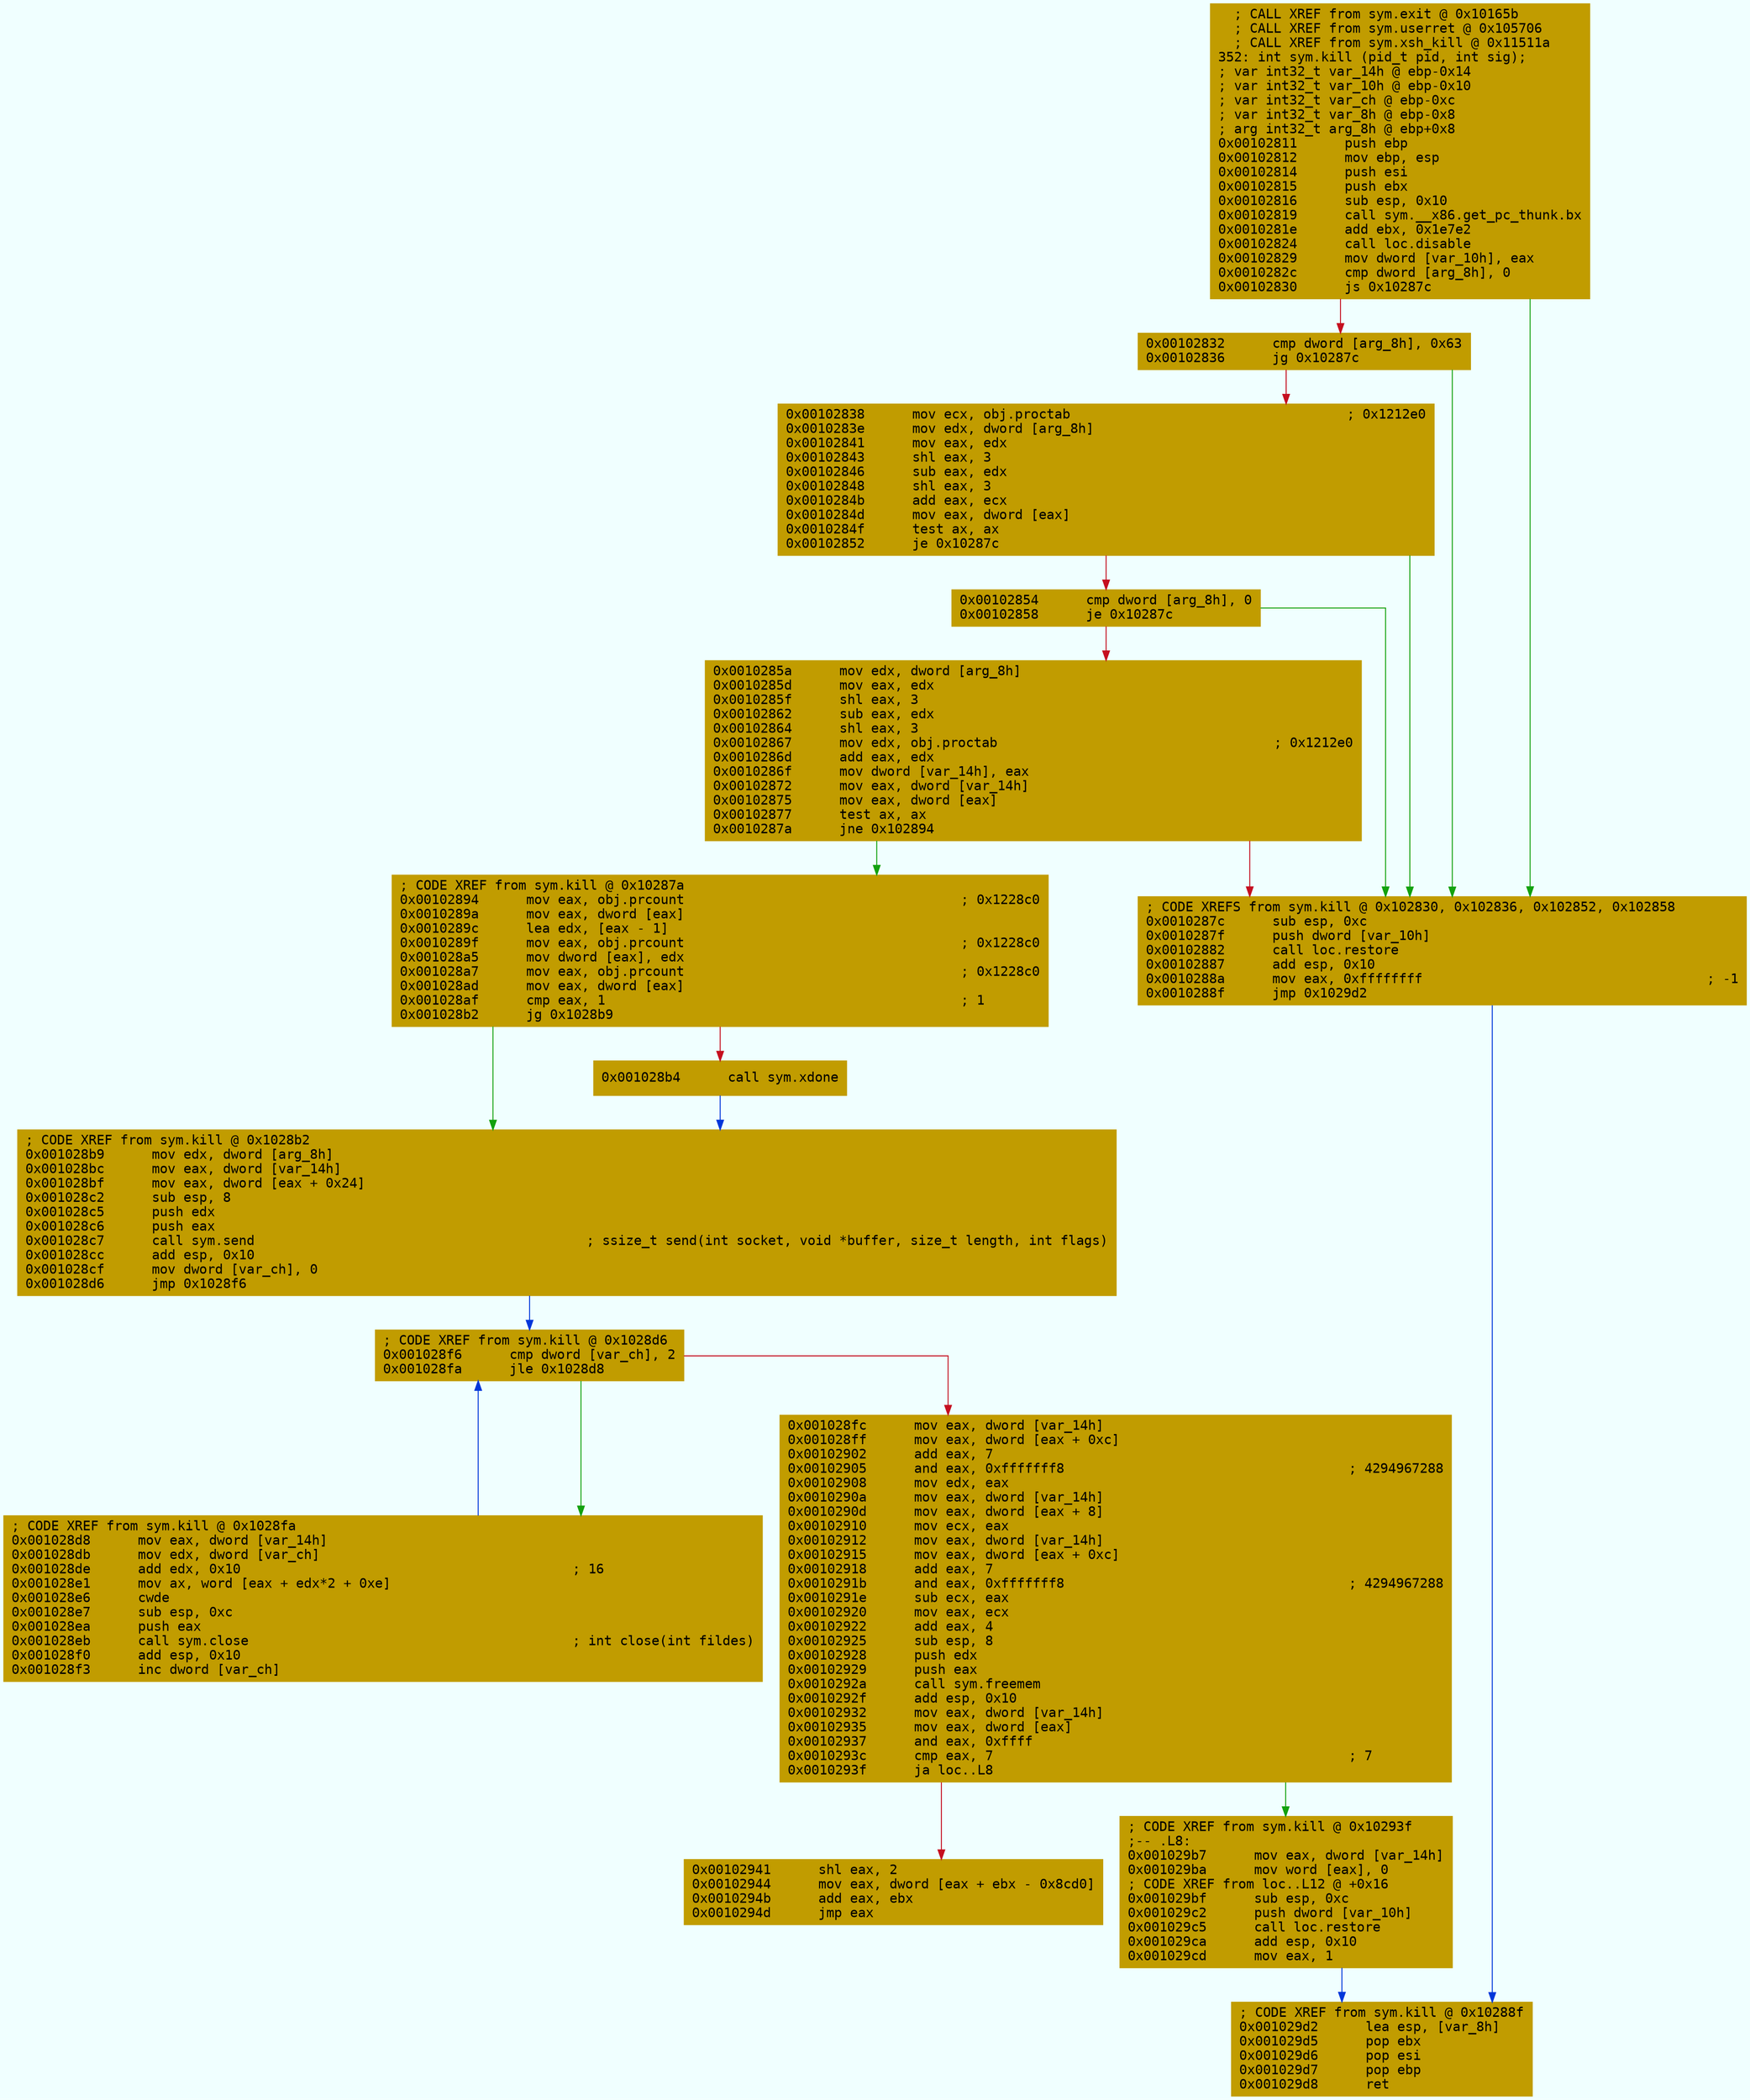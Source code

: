 digraph code {
	graph [bgcolor=azure fontsize=8 fontname="Courier" splines="ortho"];
	node [fillcolor=gray style=filled shape=box];
	edge [arrowhead="normal"];
	"0x00102811" [URL="sym.kill/0x00102811", fillcolor="#c19c00",color="#c19c00", fontname="Courier",label="  ; CALL XREF from sym.exit @ 0x10165b\l  ; CALL XREF from sym.userret @ 0x105706\l  ; CALL XREF from sym.xsh_kill @ 0x11511a\l352: int sym.kill (pid_t pid, int sig);\l; var int32_t var_14h @ ebp-0x14\l; var int32_t var_10h @ ebp-0x10\l; var int32_t var_ch @ ebp-0xc\l; var int32_t var_8h @ ebp-0x8\l; arg int32_t arg_8h @ ebp+0x8\l0x00102811      push ebp\l0x00102812      mov ebp, esp\l0x00102814      push esi\l0x00102815      push ebx\l0x00102816      sub esp, 0x10\l0x00102819      call sym.__x86.get_pc_thunk.bx\l0x0010281e      add ebx, 0x1e7e2\l0x00102824      call loc.disable\l0x00102829      mov dword [var_10h], eax\l0x0010282c      cmp dword [arg_8h], 0\l0x00102830      js 0x10287c\l"]
	"0x00102832" [URL="sym.kill/0x00102832", fillcolor="#c19c00",color="#c19c00", fontname="Courier",label="0x00102832      cmp dword [arg_8h], 0x63\l0x00102836      jg 0x10287c\l"]
	"0x00102838" [URL="sym.kill/0x00102838", fillcolor="#c19c00",color="#c19c00", fontname="Courier",label="0x00102838      mov ecx, obj.proctab                                   ; 0x1212e0\l0x0010283e      mov edx, dword [arg_8h]\l0x00102841      mov eax, edx\l0x00102843      shl eax, 3\l0x00102846      sub eax, edx\l0x00102848      shl eax, 3\l0x0010284b      add eax, ecx\l0x0010284d      mov eax, dword [eax]\l0x0010284f      test ax, ax\l0x00102852      je 0x10287c\l"]
	"0x00102854" [URL="sym.kill/0x00102854", fillcolor="#c19c00",color="#c19c00", fontname="Courier",label="0x00102854      cmp dword [arg_8h], 0\l0x00102858      je 0x10287c\l"]
	"0x0010285a" [URL="sym.kill/0x0010285a", fillcolor="#c19c00",color="#c19c00", fontname="Courier",label="0x0010285a      mov edx, dword [arg_8h]\l0x0010285d      mov eax, edx\l0x0010285f      shl eax, 3\l0x00102862      sub eax, edx\l0x00102864      shl eax, 3\l0x00102867      mov edx, obj.proctab                                   ; 0x1212e0\l0x0010286d      add eax, edx\l0x0010286f      mov dword [var_14h], eax\l0x00102872      mov eax, dword [var_14h]\l0x00102875      mov eax, dword [eax]\l0x00102877      test ax, ax\l0x0010287a      jne 0x102894\l"]
	"0x0010287c" [URL="sym.kill/0x0010287c", fillcolor="#c19c00",color="#c19c00", fontname="Courier",label="; CODE XREFS from sym.kill @ 0x102830, 0x102836, 0x102852, 0x102858\l0x0010287c      sub esp, 0xc\l0x0010287f      push dword [var_10h]\l0x00102882      call loc.restore\l0x00102887      add esp, 0x10\l0x0010288a      mov eax, 0xffffffff                                    ; -1\l0x0010288f      jmp 0x1029d2\l"]
	"0x00102894" [URL="sym.kill/0x00102894", fillcolor="#c19c00",color="#c19c00", fontname="Courier",label="; CODE XREF from sym.kill @ 0x10287a\l0x00102894      mov eax, obj.prcount                                   ; 0x1228c0\l0x0010289a      mov eax, dword [eax]\l0x0010289c      lea edx, [eax - 1]\l0x0010289f      mov eax, obj.prcount                                   ; 0x1228c0\l0x001028a5      mov dword [eax], edx\l0x001028a7      mov eax, obj.prcount                                   ; 0x1228c0\l0x001028ad      mov eax, dword [eax]\l0x001028af      cmp eax, 1                                             ; 1\l0x001028b2      jg 0x1028b9\l"]
	"0x001028b4" [URL="sym.kill/0x001028b4", fillcolor="#c19c00",color="#c19c00", fontname="Courier",label="0x001028b4      call sym.xdone\l"]
	"0x001028b9" [URL="sym.kill/0x001028b9", fillcolor="#c19c00",color="#c19c00", fontname="Courier",label="; CODE XREF from sym.kill @ 0x1028b2\l0x001028b9      mov edx, dword [arg_8h]\l0x001028bc      mov eax, dword [var_14h]\l0x001028bf      mov eax, dword [eax + 0x24]\l0x001028c2      sub esp, 8\l0x001028c5      push edx\l0x001028c6      push eax\l0x001028c7      call sym.send                                          ; ssize_t send(int socket, void *buffer, size_t length, int flags)\l0x001028cc      add esp, 0x10\l0x001028cf      mov dword [var_ch], 0\l0x001028d6      jmp 0x1028f6\l"]
	"0x001028d8" [URL="sym.kill/0x001028d8", fillcolor="#c19c00",color="#c19c00", fontname="Courier",label="; CODE XREF from sym.kill @ 0x1028fa\l0x001028d8      mov eax, dword [var_14h]\l0x001028db      mov edx, dword [var_ch]\l0x001028de      add edx, 0x10                                          ; 16\l0x001028e1      mov ax, word [eax + edx*2 + 0xe]\l0x001028e6      cwde\l0x001028e7      sub esp, 0xc\l0x001028ea      push eax\l0x001028eb      call sym.close                                         ; int close(int fildes)\l0x001028f0      add esp, 0x10\l0x001028f3      inc dword [var_ch]\l"]
	"0x001028f6" [URL="sym.kill/0x001028f6", fillcolor="#c19c00",color="#c19c00", fontname="Courier",label="; CODE XREF from sym.kill @ 0x1028d6\l0x001028f6      cmp dword [var_ch], 2\l0x001028fa      jle 0x1028d8\l"]
	"0x001028fc" [URL="sym.kill/0x001028fc", fillcolor="#c19c00",color="#c19c00", fontname="Courier",label="0x001028fc      mov eax, dword [var_14h]\l0x001028ff      mov eax, dword [eax + 0xc]\l0x00102902      add eax, 7\l0x00102905      and eax, 0xfffffff8                                    ; 4294967288\l0x00102908      mov edx, eax\l0x0010290a      mov eax, dword [var_14h]\l0x0010290d      mov eax, dword [eax + 8]\l0x00102910      mov ecx, eax\l0x00102912      mov eax, dword [var_14h]\l0x00102915      mov eax, dword [eax + 0xc]\l0x00102918      add eax, 7\l0x0010291b      and eax, 0xfffffff8                                    ; 4294967288\l0x0010291e      sub ecx, eax\l0x00102920      mov eax, ecx\l0x00102922      add eax, 4\l0x00102925      sub esp, 8\l0x00102928      push edx\l0x00102929      push eax\l0x0010292a      call sym.freemem\l0x0010292f      add esp, 0x10\l0x00102932      mov eax, dword [var_14h]\l0x00102935      mov eax, dword [eax]\l0x00102937      and eax, 0xffff\l0x0010293c      cmp eax, 7                                             ; 7\l0x0010293f      ja loc..L8\l"]
	"0x00102941" [URL="sym.kill/0x00102941", fillcolor="#c19c00",color="#c19c00", fontname="Courier",label="0x00102941      shl eax, 2\l0x00102944      mov eax, dword [eax + ebx - 0x8cd0]\l0x0010294b      add eax, ebx\l0x0010294d      jmp eax\l"]
	"0x001029b7" [URL="sym.kill/0x001029b7", fillcolor="#c19c00",color="#c19c00", fontname="Courier",label="; CODE XREF from sym.kill @ 0x10293f\l;-- .L8:\l0x001029b7      mov eax, dword [var_14h]\l0x001029ba      mov word [eax], 0\l; CODE XREF from loc..L12 @ +0x16\l0x001029bf      sub esp, 0xc\l0x001029c2      push dword [var_10h]\l0x001029c5      call loc.restore\l0x001029ca      add esp, 0x10\l0x001029cd      mov eax, 1\l"]
	"0x001029d2" [URL="sym.kill/0x001029d2", fillcolor="#c19c00",color="#c19c00", fontname="Courier",label="; CODE XREF from sym.kill @ 0x10288f\l0x001029d2      lea esp, [var_8h]\l0x001029d5      pop ebx\l0x001029d6      pop esi\l0x001029d7      pop ebp\l0x001029d8      ret\l"]
        "0x00102811" -> "0x0010287c" [color="#13a10e"];
        "0x00102811" -> "0x00102832" [color="#c50f1f"];
        "0x00102832" -> "0x0010287c" [color="#13a10e"];
        "0x00102832" -> "0x00102838" [color="#c50f1f"];
        "0x00102838" -> "0x0010287c" [color="#13a10e"];
        "0x00102838" -> "0x00102854" [color="#c50f1f"];
        "0x00102854" -> "0x0010287c" [color="#13a10e"];
        "0x00102854" -> "0x0010285a" [color="#c50f1f"];
        "0x0010285a" -> "0x00102894" [color="#13a10e"];
        "0x0010285a" -> "0x0010287c" [color="#c50f1f"];
        "0x0010287c" -> "0x001029d2" [color="#0037da"];
        "0x00102894" -> "0x001028b9" [color="#13a10e"];
        "0x00102894" -> "0x001028b4" [color="#c50f1f"];
        "0x001028b4" -> "0x001028b9" [color="#0037da"];
        "0x001028b9" -> "0x001028f6" [color="#0037da"];
        "0x001028d8" -> "0x001028f6" [color="#0037da"];
        "0x001028f6" -> "0x001028d8" [color="#13a10e"];
        "0x001028f6" -> "0x001028fc" [color="#c50f1f"];
        "0x001028fc" -> "0x001029b7" [color="#13a10e"];
        "0x001028fc" -> "0x00102941" [color="#c50f1f"];
        "0x001029b7" -> "0x001029d2" [color="#0037da"];
}
